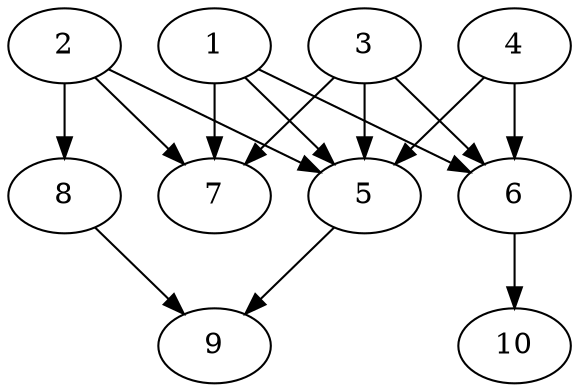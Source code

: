 // DAG automatically generated by daggen at Thu Oct  3 13:58:05 2019
// ./daggen --dot -n 10 --ccr 0.5 --fat 0.7 --regular 0.5 --density 0.9 --mindata 5242880 --maxdata 52428800 
digraph G {
  1 [size="78376960", alpha="0.06", expect_size="39188480"] 
  1 -> 5 [size ="39188480"]
  1 -> 6 [size ="39188480"]
  1 -> 7 [size ="39188480"]
  2 [size="79054848", alpha="0.17", expect_size="39527424"] 
  2 -> 5 [size ="39527424"]
  2 -> 7 [size ="39527424"]
  2 -> 8 [size ="39527424"]
  3 [size="26118144", alpha="0.17", expect_size="13059072"] 
  3 -> 5 [size ="13059072"]
  3 -> 6 [size ="13059072"]
  3 -> 7 [size ="13059072"]
  4 [size="14292992", alpha="0.07", expect_size="7146496"] 
  4 -> 5 [size ="7146496"]
  4 -> 6 [size ="7146496"]
  5 [size="22030336", alpha="0.20", expect_size="11015168"] 
  5 -> 9 [size ="11015168"]
  6 [size="70694912", alpha="0.19", expect_size="35347456"] 
  6 -> 10 [size ="35347456"]
  7 [size="14254080", alpha="0.11", expect_size="7127040"] 
  8 [size="67094528", alpha="0.06", expect_size="33547264"] 
  8 -> 9 [size ="33547264"]
  9 [size="36280320", alpha="0.16", expect_size="18140160"] 
  10 [size="64927744", alpha="0.05", expect_size="32463872"] 
}
